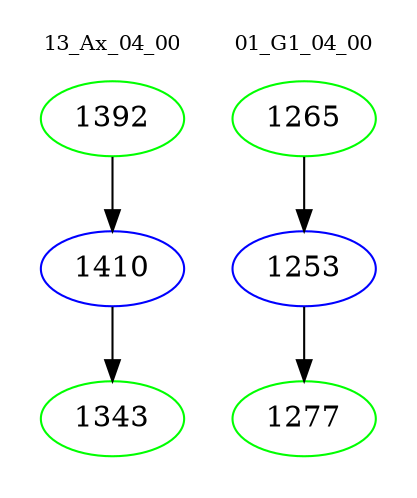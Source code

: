 digraph{
subgraph cluster_0 {
color = white
label = "13_Ax_04_00";
fontsize=10;
T0_1392 [label="1392", color="green"]
T0_1392 -> T0_1410 [color="black"]
T0_1410 [label="1410", color="blue"]
T0_1410 -> T0_1343 [color="black"]
T0_1343 [label="1343", color="green"]
}
subgraph cluster_1 {
color = white
label = "01_G1_04_00";
fontsize=10;
T1_1265 [label="1265", color="green"]
T1_1265 -> T1_1253 [color="black"]
T1_1253 [label="1253", color="blue"]
T1_1253 -> T1_1277 [color="black"]
T1_1277 [label="1277", color="green"]
}
}
